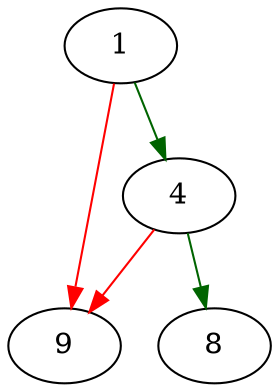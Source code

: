 strict digraph "xreadlink" {
	// Node definitions.
	1 [entry=true];
	4;
	9;
	8;

	// Edge definitions.
	1 -> 4 [
		color=darkgreen
		cond=true
	];
	1 -> 9 [
		color=red
		cond=false
	];
	4 -> 9 [
		color=red
		cond=false
	];
	4 -> 8 [
		color=darkgreen
		cond=true
	];
}